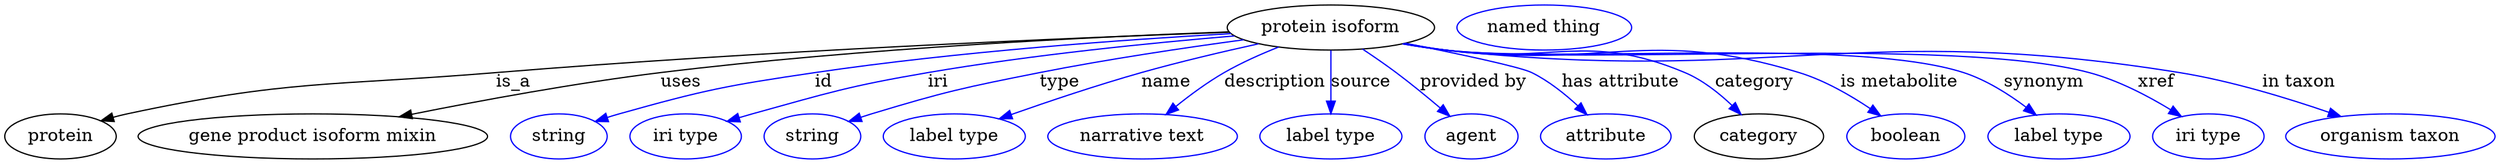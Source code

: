 digraph {
	graph [bb="0,0,1979.4,123"];
	node [label="\N"];
	"protein isoform"	[height=0.5,
		label="protein isoform",
		pos="1055.2,105",
		width=2.2929];
	protein	[height=0.5,
		pos="44.196,18",
		width=1.2277];
	"protein isoform" -> protein	[label=is_a,
		lp="404.2,61.5",
		pos="e,76.434,30.461 974.22,101.29 848.9,96.756 600.47,86.359 390.2,69 259.59,58.218 225.33,63.481 97.196,36 93.582,35.225 89.865,34.302 \
86.156,33.293"];
	"gene product isoform mixin"	[height=0.5,
		pos="245.2,18",
		width=3.8635];
	"protein isoform" -> "gene product isoform mixin"	[label=uses,
		lp="537.7,61.5",
		pos="e,313.77,33.666 973.96,101.55 869.05,97.728 680.95,88.642 521.2,69 454.2,60.763 378.83,46.785 323.8,35.7"];
	id	[color=blue,
		height=0.5,
		label=string,
		pos="440.2,18",
		width=1.0652];
	"protein isoform" -> id	[color=blue,
		label=id,
		lp="651.2,61.5",
		pos="e,469.19,29.96 975.69,100.15 892.65,95.441 758.78,85.933 644.2,69 574.09,58.64 556.41,55.205 488.2,36 485.09,35.126 481.89,34.155 \
478.7,33.133",
		style=solid];
	iri	[color=blue,
		height=0.5,
		label="iri type",
		pos="541.2,18",
		width=1.2277];
	"protein isoform" -> iri	[color=blue,
		label=iri,
		lp="742.2,61.5",
		pos="e,574.5,29.896 978.29,98.321 913.03,92.856 817.06,83.297 734.2,69 671.63,58.205 656.41,52.878 595.2,36 591.62,35.015 587.93,33.951 \
584.23,32.852",
		style=solid];
	type	[color=blue,
		height=0.5,
		label=string,
		pos="642.2,18",
		width=1.0652];
	"protein isoform" -> type	[color=blue,
		label=type,
		lp="839.2,61.5",
		pos="e,671.12,30.003 985.62,95.201 939.39,88.938 877.44,79.747 823.2,69 763.03,57.079 747.89,53.789 689.2,36 686.43,35.162 683.59,34.255 \
680.74,33.311",
		style=solid];
	name	[color=blue,
		height=0.5,
		label="label type",
		pos="755.2,18",
		width=1.5707];
	"protein isoform" -> name	[color=blue,
		label=name,
		lp="924.2,61.5",
		pos="e,791.02,32.101 997.5,91.991 969.22,85.758 934.75,77.646 904.2,69 869.05,59.054 829.92,45.838 800.58,35.491",
		style=solid];
	description	[color=blue,
		height=0.5,
		label="narrative text",
		pos="905.2,18",
		width=2.0943];
	"protein isoform" -> description	[color=blue,
		label=description,
		lp="1010.7,61.5",
		pos="e,923.87,35.515 1013.5,89.39 999.38,83.774 983.74,76.814 970.2,69 956.8,61.273 943.07,51.1 931.7,41.949",
		style=solid];
	source	[color=blue,
		height=0.5,
		label="label type",
		pos="1055.2,18",
		width=1.5707];
	"protein isoform" -> source	[color=blue,
		label=source,
		lp="1079.2,61.5",
		pos="e,1055.2,36.175 1055.2,86.799 1055.2,75.163 1055.2,59.548 1055.2,46.237",
		style=solid];
	"provided by"	[color=blue,
		height=0.5,
		label=agent,
		pos="1167.2,18",
		width=1.0291];
	"protein isoform" -> "provided by"	[color=blue,
		label="provided by",
		lp="1168.7,61.5",
		pos="e,1150,34.142 1080.4,87.773 1089,82.028 1098.7,75.399 1107.2,69 1119,60.117 1131.7,49.717 1142.3,40.71",
		style=solid];
	"has attribute"	[color=blue,
		height=0.5,
		label=attribute,
		pos="1274.2,18",
		width=1.4443];
	"protein isoform" -> "has attribute"	[color=blue,
		label="has attribute",
		lp="1286.2,61.5",
		pos="e,1259.2,35.363 1114.6,92.456 1156.2,84.117 1206,73.553 1215.2,69 1228.6,62.361 1241.6,52.013 1251.9,42.449",
		style=solid];
	category	[height=0.5,
		pos="1395.2,18",
		width=1.4263];
	"protein isoform" -> category	[color=blue,
		label=category,
		lp="1392.7,61.5",
		pos="e,1381.3,35.513 1113.8,92.242 1124.6,90.317 1135.7,88.473 1146.2,87 1230.6,75.159 1258.8,102.42 1337.2,69 1351,63.104 1364,52.652 \
1374.1,42.822",
		style=solid];
	"is metabolite"	[color=blue,
		height=0.5,
		label=boolean,
		pos="1511.2,18",
		width=1.2999];
	"protein isoform" -> "is metabolite"	[color=blue,
		label="is metabolite",
		lp="1507.2,61.5",
		pos="e,1491.7,34.462 1113.3,92.065 1124.2,90.134 1135.5,88.334 1146.2,87 1208.5,79.22 1368.3,87.735 1428.2,69 1447.9,62.833 1467.8,51.065 \
1483.2,40.496",
		style=solid];
	synonym	[color=blue,
		height=0.5,
		label="label type",
		pos="1632.2,18",
		width=1.5707];
	"protein isoform" -> synonym	[color=blue,
		label=synonym,
		lp="1621.2,61.5",
		pos="e,1614.3,35.317 1112.8,91.976 1123.8,90.028 1135.3,88.245 1146.2,87 1237.2,76.56 1471.2,97.735 1558.2,69 1575.8,63.202 1593,51.957 \
1606.4,41.597",
		style=solid];
	xref	[color=blue,
		height=0.5,
		label="iri type",
		pos="1751.2,18",
		width=1.2277];
	"protein isoform" -> xref	[color=blue,
		label=xref,
		lp="1709.7,61.5",
		pos="e,1730,33.924 1112.3,91.987 1123.5,90.013 1135.2,88.217 1146.2,87 1259.1,74.532 1547.4,98.434 1657.2,69 1680,62.884 1703.5,50.423 \
1721.2,39.472",
		style=solid];
	"in taxon"	[color=blue,
		height=0.5,
		label="organism taxon",
		pos="1896.2,18",
		width=2.3109];
	"protein isoform" -> "in taxon"	[color=blue,
		label="in taxon",
		lp="1823.2,61.5",
		pos="e,1856.8,33.875 1112.3,91.949 1123.5,89.978 1135.2,88.193 1146.2,87 1403.5,59.156 1472.7,110.25 1728.2,69 1769.2,62.377 1814.3,48.598 \
1847.4,37.179",
		style=solid];
	"named thing_category"	[color=blue,
		height=0.5,
		label="named thing",
		pos="1225.2,105",
		width=1.9318];
}
